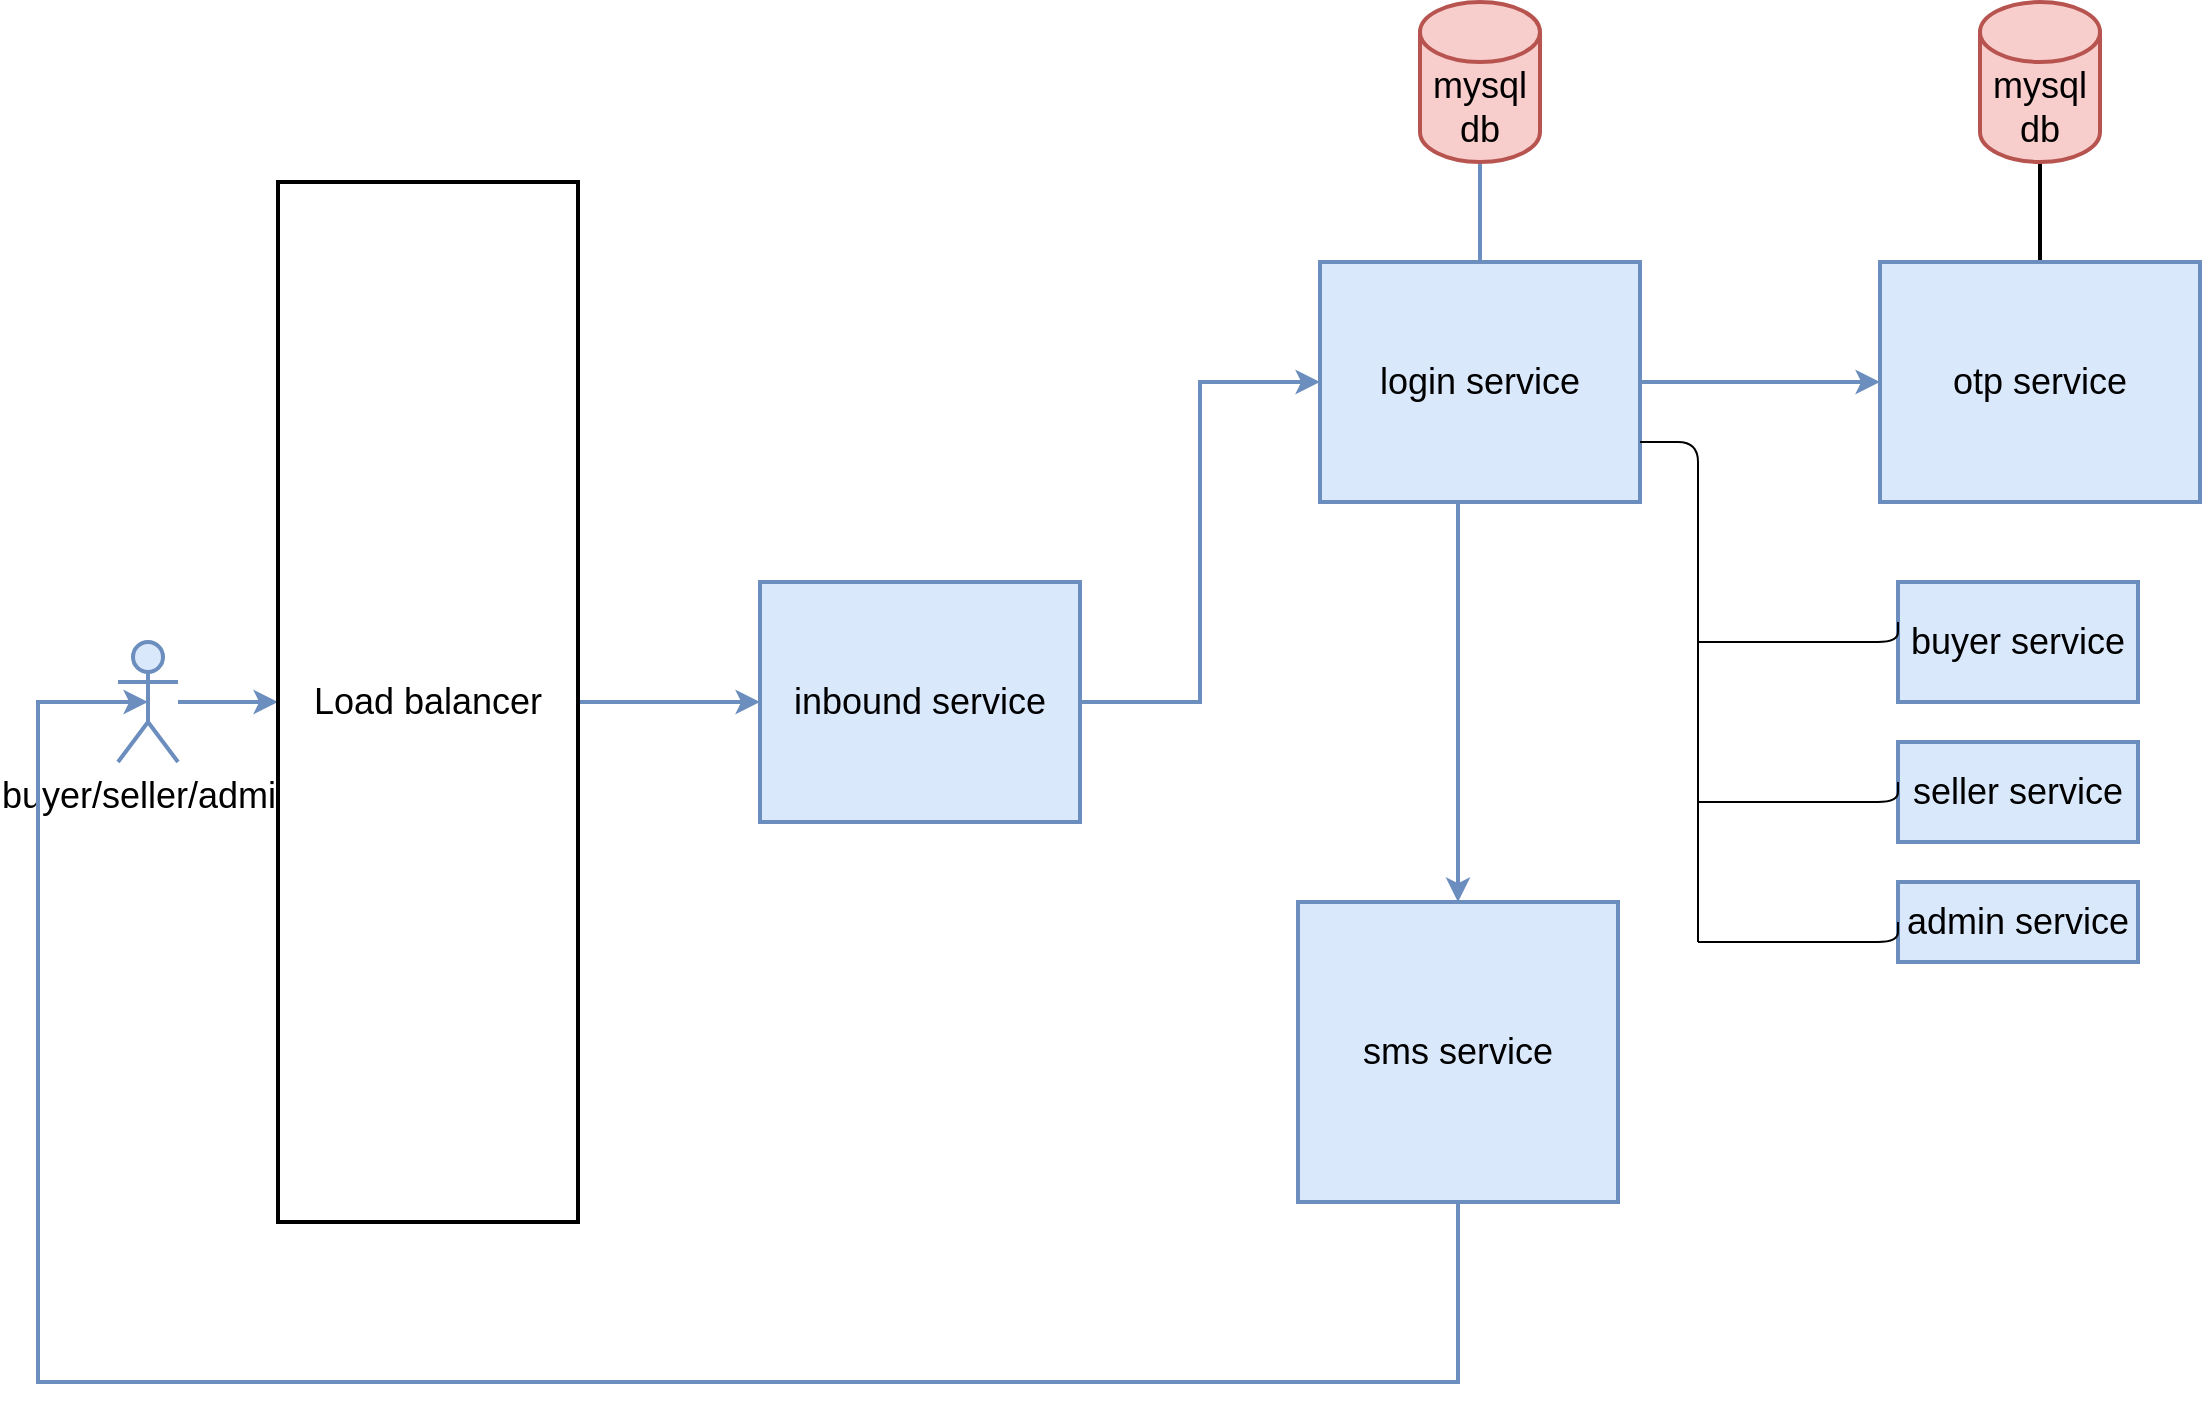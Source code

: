 <mxfile version="14.5.4" type="device"><diagram id="Cv3VxdXyvSWiC_AWONm0" name="Page-1"><mxGraphModel dx="946" dy="573" grid="1" gridSize="10" guides="1" tooltips="1" connect="1" arrows="1" fold="1" page="1" pageScale="1" pageWidth="1169" pageHeight="827" math="0" shadow="0"><root><mxCell id="0"/><mxCell id="1" parent="0"/><mxCell id="aJDn6vfmfL_NkzYN8Vcq-12" style="edgeStyle=orthogonalEdgeStyle;rounded=0;orthogonalLoop=1;jettySize=auto;html=1;entryX=0;entryY=0.5;entryDx=0;entryDy=0;strokeWidth=2;fillColor=#dae8fc;strokeColor=#6c8ebf;" parent="1" source="aJDn6vfmfL_NkzYN8Vcq-1" target="aJDn6vfmfL_NkzYN8Vcq-6" edge="1"><mxGeometry relative="1" as="geometry"/></mxCell><mxCell id="aJDn6vfmfL_NkzYN8Vcq-1" value="&lt;font style=&quot;font-size: 18px&quot;&gt;buyer/seller/admin&lt;/font&gt;" style="shape=umlActor;verticalLabelPosition=bottom;verticalAlign=top;html=1;outlineConnect=0;fillColor=#dae8fc;strokeColor=#6c8ebf;strokeWidth=2;" parent="1" vertex="1"><mxGeometry x="80" y="390" width="30" height="60" as="geometry"/></mxCell><mxCell id="aJDn6vfmfL_NkzYN8Vcq-13" style="edgeStyle=orthogonalEdgeStyle;rounded=0;orthogonalLoop=1;jettySize=auto;html=1;exitX=1;exitY=0.5;exitDx=0;exitDy=0;entryX=0;entryY=0.5;entryDx=0;entryDy=0;strokeWidth=2;fillColor=#dae8fc;strokeColor=#6c8ebf;" parent="1" source="aJDn6vfmfL_NkzYN8Vcq-6" target="aJDn6vfmfL_NkzYN8Vcq-7" edge="1"><mxGeometry relative="1" as="geometry"/></mxCell><mxCell id="aJDn6vfmfL_NkzYN8Vcq-6" value="&lt;span style=&quot;font-size: 18px&quot;&gt;Load balancer&lt;/span&gt;" style="rounded=0;whiteSpace=wrap;html=1;strokeWidth=2;" parent="1" vertex="1"><mxGeometry x="160" y="160" width="150" height="520" as="geometry"/></mxCell><mxCell id="aJDn6vfmfL_NkzYN8Vcq-14" style="edgeStyle=orthogonalEdgeStyle;rounded=0;orthogonalLoop=1;jettySize=auto;html=1;exitX=1;exitY=0.5;exitDx=0;exitDy=0;entryX=0;entryY=0.5;entryDx=0;entryDy=0;strokeWidth=2;fillColor=#dae8fc;strokeColor=#6c8ebf;" parent="1" source="aJDn6vfmfL_NkzYN8Vcq-7" target="aJDn6vfmfL_NkzYN8Vcq-8" edge="1"><mxGeometry relative="1" as="geometry"/></mxCell><mxCell id="aJDn6vfmfL_NkzYN8Vcq-7" value="&lt;font style=&quot;font-size: 18px&quot;&gt;inbound service&lt;/font&gt;" style="rounded=0;whiteSpace=wrap;html=1;strokeWidth=2;fillColor=#dae8fc;strokeColor=#6c8ebf;" parent="1" vertex="1"><mxGeometry x="401" y="360" width="160" height="120" as="geometry"/></mxCell><mxCell id="aJDn6vfmfL_NkzYN8Vcq-16" style="edgeStyle=orthogonalEdgeStyle;rounded=0;orthogonalLoop=1;jettySize=auto;html=1;exitX=0.5;exitY=0;exitDx=0;exitDy=0;strokeWidth=2;endArrow=none;endFill=0;fillColor=#dae8fc;strokeColor=#6c8ebf;" parent="1" source="aJDn6vfmfL_NkzYN8Vcq-8" target="aJDn6vfmfL_NkzYN8Vcq-15" edge="1"><mxGeometry relative="1" as="geometry"/></mxCell><mxCell id="aJDn6vfmfL_NkzYN8Vcq-21" style="edgeStyle=orthogonalEdgeStyle;rounded=0;orthogonalLoop=1;jettySize=auto;html=1;exitX=1;exitY=0.5;exitDx=0;exitDy=0;entryX=0;entryY=0.5;entryDx=0;entryDy=0;endArrow=classic;endFill=1;strokeWidth=2;fillColor=#dae8fc;strokeColor=#6c8ebf;" parent="1" source="aJDn6vfmfL_NkzYN8Vcq-8" target="aJDn6vfmfL_NkzYN8Vcq-9" edge="1"><mxGeometry relative="1" as="geometry"/></mxCell><mxCell id="aJDn6vfmfL_NkzYN8Vcq-22" style="edgeStyle=orthogonalEdgeStyle;rounded=0;orthogonalLoop=1;jettySize=auto;html=1;exitX=0.419;exitY=1.008;exitDx=0;exitDy=0;entryX=0.5;entryY=0;entryDx=0;entryDy=0;endArrow=classic;endFill=1;strokeWidth=2;fontSize=18;fillColor=#dae8fc;strokeColor=#6c8ebf;exitPerimeter=0;" parent="1" source="aJDn6vfmfL_NkzYN8Vcq-8" target="aJDn6vfmfL_NkzYN8Vcq-10" edge="1"><mxGeometry relative="1" as="geometry"><Array as="points"><mxPoint x="748" y="290"/><mxPoint x="750" y="290"/></Array></mxGeometry></mxCell><mxCell id="aJDn6vfmfL_NkzYN8Vcq-8" value="&lt;font style=&quot;font-size: 18px&quot;&gt;login service&lt;/font&gt;" style="rounded=0;whiteSpace=wrap;html=1;strokeWidth=2;fillColor=#dae8fc;strokeColor=#6c8ebf;" parent="1" vertex="1"><mxGeometry x="681" y="200" width="160" height="120" as="geometry"/></mxCell><mxCell id="aJDn6vfmfL_NkzYN8Vcq-20" style="edgeStyle=orthogonalEdgeStyle;rounded=0;orthogonalLoop=1;jettySize=auto;html=1;exitX=0.5;exitY=0;exitDx=0;exitDy=0;entryX=0.5;entryY=1;entryDx=0;entryDy=0;entryPerimeter=0;endArrow=none;endFill=0;strokeWidth=2;" parent="1" source="aJDn6vfmfL_NkzYN8Vcq-9" target="aJDn6vfmfL_NkzYN8Vcq-19" edge="1"><mxGeometry relative="1" as="geometry"/></mxCell><mxCell id="aJDn6vfmfL_NkzYN8Vcq-9" value="&lt;font style=&quot;font-size: 18px&quot;&gt;otp service&lt;/font&gt;" style="rounded=0;whiteSpace=wrap;html=1;strokeWidth=2;fillColor=#dae8fc;strokeColor=#6c8ebf;" parent="1" vertex="1"><mxGeometry x="961" y="200" width="160" height="120" as="geometry"/></mxCell><mxCell id="aJDn6vfmfL_NkzYN8Vcq-25" style="edgeStyle=orthogonalEdgeStyle;rounded=0;orthogonalLoop=1;jettySize=auto;html=1;exitX=0.5;exitY=1;exitDx=0;exitDy=0;entryX=0.5;entryY=0.5;entryDx=0;entryDy=0;entryPerimeter=0;endArrow=classic;endFill=1;strokeWidth=2;fontSize=18;fillColor=#dae8fc;strokeColor=#6c8ebf;" parent="1" source="aJDn6vfmfL_NkzYN8Vcq-10" target="aJDn6vfmfL_NkzYN8Vcq-1" edge="1"><mxGeometry relative="1" as="geometry"><Array as="points"><mxPoint x="750" y="760"/><mxPoint x="40" y="760"/><mxPoint x="40" y="420"/></Array></mxGeometry></mxCell><mxCell id="aJDn6vfmfL_NkzYN8Vcq-10" value="sms service" style="rounded=0;whiteSpace=wrap;html=1;strokeWidth=2;fontSize=18;fillColor=#dae8fc;strokeColor=#6c8ebf;" parent="1" vertex="1"><mxGeometry x="670" y="520" width="160" height="150" as="geometry"/></mxCell><mxCell id="aJDn6vfmfL_NkzYN8Vcq-15" value="&lt;font style=&quot;font-size: 18px&quot;&gt;mysql db&lt;/font&gt;" style="shape=cylinder3;whiteSpace=wrap;html=1;boundedLbl=1;backgroundOutline=1;size=15;strokeWidth=2;fillColor=#f8cecc;strokeColor=#b85450;" parent="1" vertex="1"><mxGeometry x="731" y="70" width="60" height="80" as="geometry"/></mxCell><mxCell id="aJDn6vfmfL_NkzYN8Vcq-19" value="&lt;font style=&quot;font-size: 18px&quot;&gt;mysql db&lt;/font&gt;" style="shape=cylinder3;whiteSpace=wrap;html=1;boundedLbl=1;backgroundOutline=1;size=15;strokeWidth=2;fillColor=#f8cecc;strokeColor=#b85450;" parent="1" vertex="1"><mxGeometry x="1011" y="70" width="60" height="80" as="geometry"/></mxCell><mxCell id="0g1Kx-4SGYxH_ujhBeLF-2" value="&lt;font style=&quot;font-size: 18px&quot;&gt;buyer service&lt;/font&gt;" style="rounded=0;whiteSpace=wrap;html=1;strokeWidth=2;fillColor=#dae8fc;strokeColor=#6c8ebf;" vertex="1" parent="1"><mxGeometry x="970" y="360" width="120" height="60" as="geometry"/></mxCell><mxCell id="0g1Kx-4SGYxH_ujhBeLF-3" value="&lt;font style=&quot;font-size: 18px&quot;&gt;seller service&lt;/font&gt;" style="rounded=0;whiteSpace=wrap;html=1;strokeWidth=2;fillColor=#dae8fc;strokeColor=#6c8ebf;" vertex="1" parent="1"><mxGeometry x="970" y="440" width="120" height="50" as="geometry"/></mxCell><mxCell id="0g1Kx-4SGYxH_ujhBeLF-4" value="&lt;font style=&quot;font-size: 18px&quot;&gt;admin service&lt;/font&gt;" style="rounded=0;whiteSpace=wrap;html=1;strokeWidth=2;fillColor=#dae8fc;strokeColor=#6c8ebf;" vertex="1" parent="1"><mxGeometry x="970" y="510" width="120" height="40" as="geometry"/></mxCell><mxCell id="0g1Kx-4SGYxH_ujhBeLF-7" value="" style="endArrow=none;html=1;entryX=1;entryY=0.75;entryDx=0;entryDy=0;" edge="1" parent="1" target="aJDn6vfmfL_NkzYN8Vcq-8"><mxGeometry width="50" height="50" relative="1" as="geometry"><mxPoint x="870" y="540" as="sourcePoint"/><mxPoint x="810" y="340" as="targetPoint"/><Array as="points"><mxPoint x="870" y="410"/><mxPoint x="870" y="290"/></Array></mxGeometry></mxCell><mxCell id="0g1Kx-4SGYxH_ujhBeLF-8" value="" style="endArrow=none;html=1;exitX=0;exitY=0.5;exitDx=0;exitDy=0;" edge="1" parent="1" source="0g1Kx-4SGYxH_ujhBeLF-4"><mxGeometry width="50" height="50" relative="1" as="geometry"><mxPoint x="960" y="520" as="sourcePoint"/><mxPoint x="870" y="540" as="targetPoint"/><Array as="points"><mxPoint x="970" y="540"/></Array></mxGeometry></mxCell><mxCell id="0g1Kx-4SGYxH_ujhBeLF-9" value="" style="endArrow=none;html=1;exitX=0;exitY=0.5;exitDx=0;exitDy=0;" edge="1" parent="1"><mxGeometry width="50" height="50" relative="1" as="geometry"><mxPoint x="970" y="460" as="sourcePoint"/><mxPoint x="870" y="470" as="targetPoint"/><Array as="points"><mxPoint x="970" y="470"/></Array></mxGeometry></mxCell><mxCell id="0g1Kx-4SGYxH_ujhBeLF-10" value="" style="endArrow=none;html=1;exitX=0;exitY=0.5;exitDx=0;exitDy=0;" edge="1" parent="1"><mxGeometry width="50" height="50" relative="1" as="geometry"><mxPoint x="970" y="380" as="sourcePoint"/><mxPoint x="870" y="390" as="targetPoint"/><Array as="points"><mxPoint x="970" y="390"/></Array></mxGeometry></mxCell></root></mxGraphModel></diagram></mxfile>